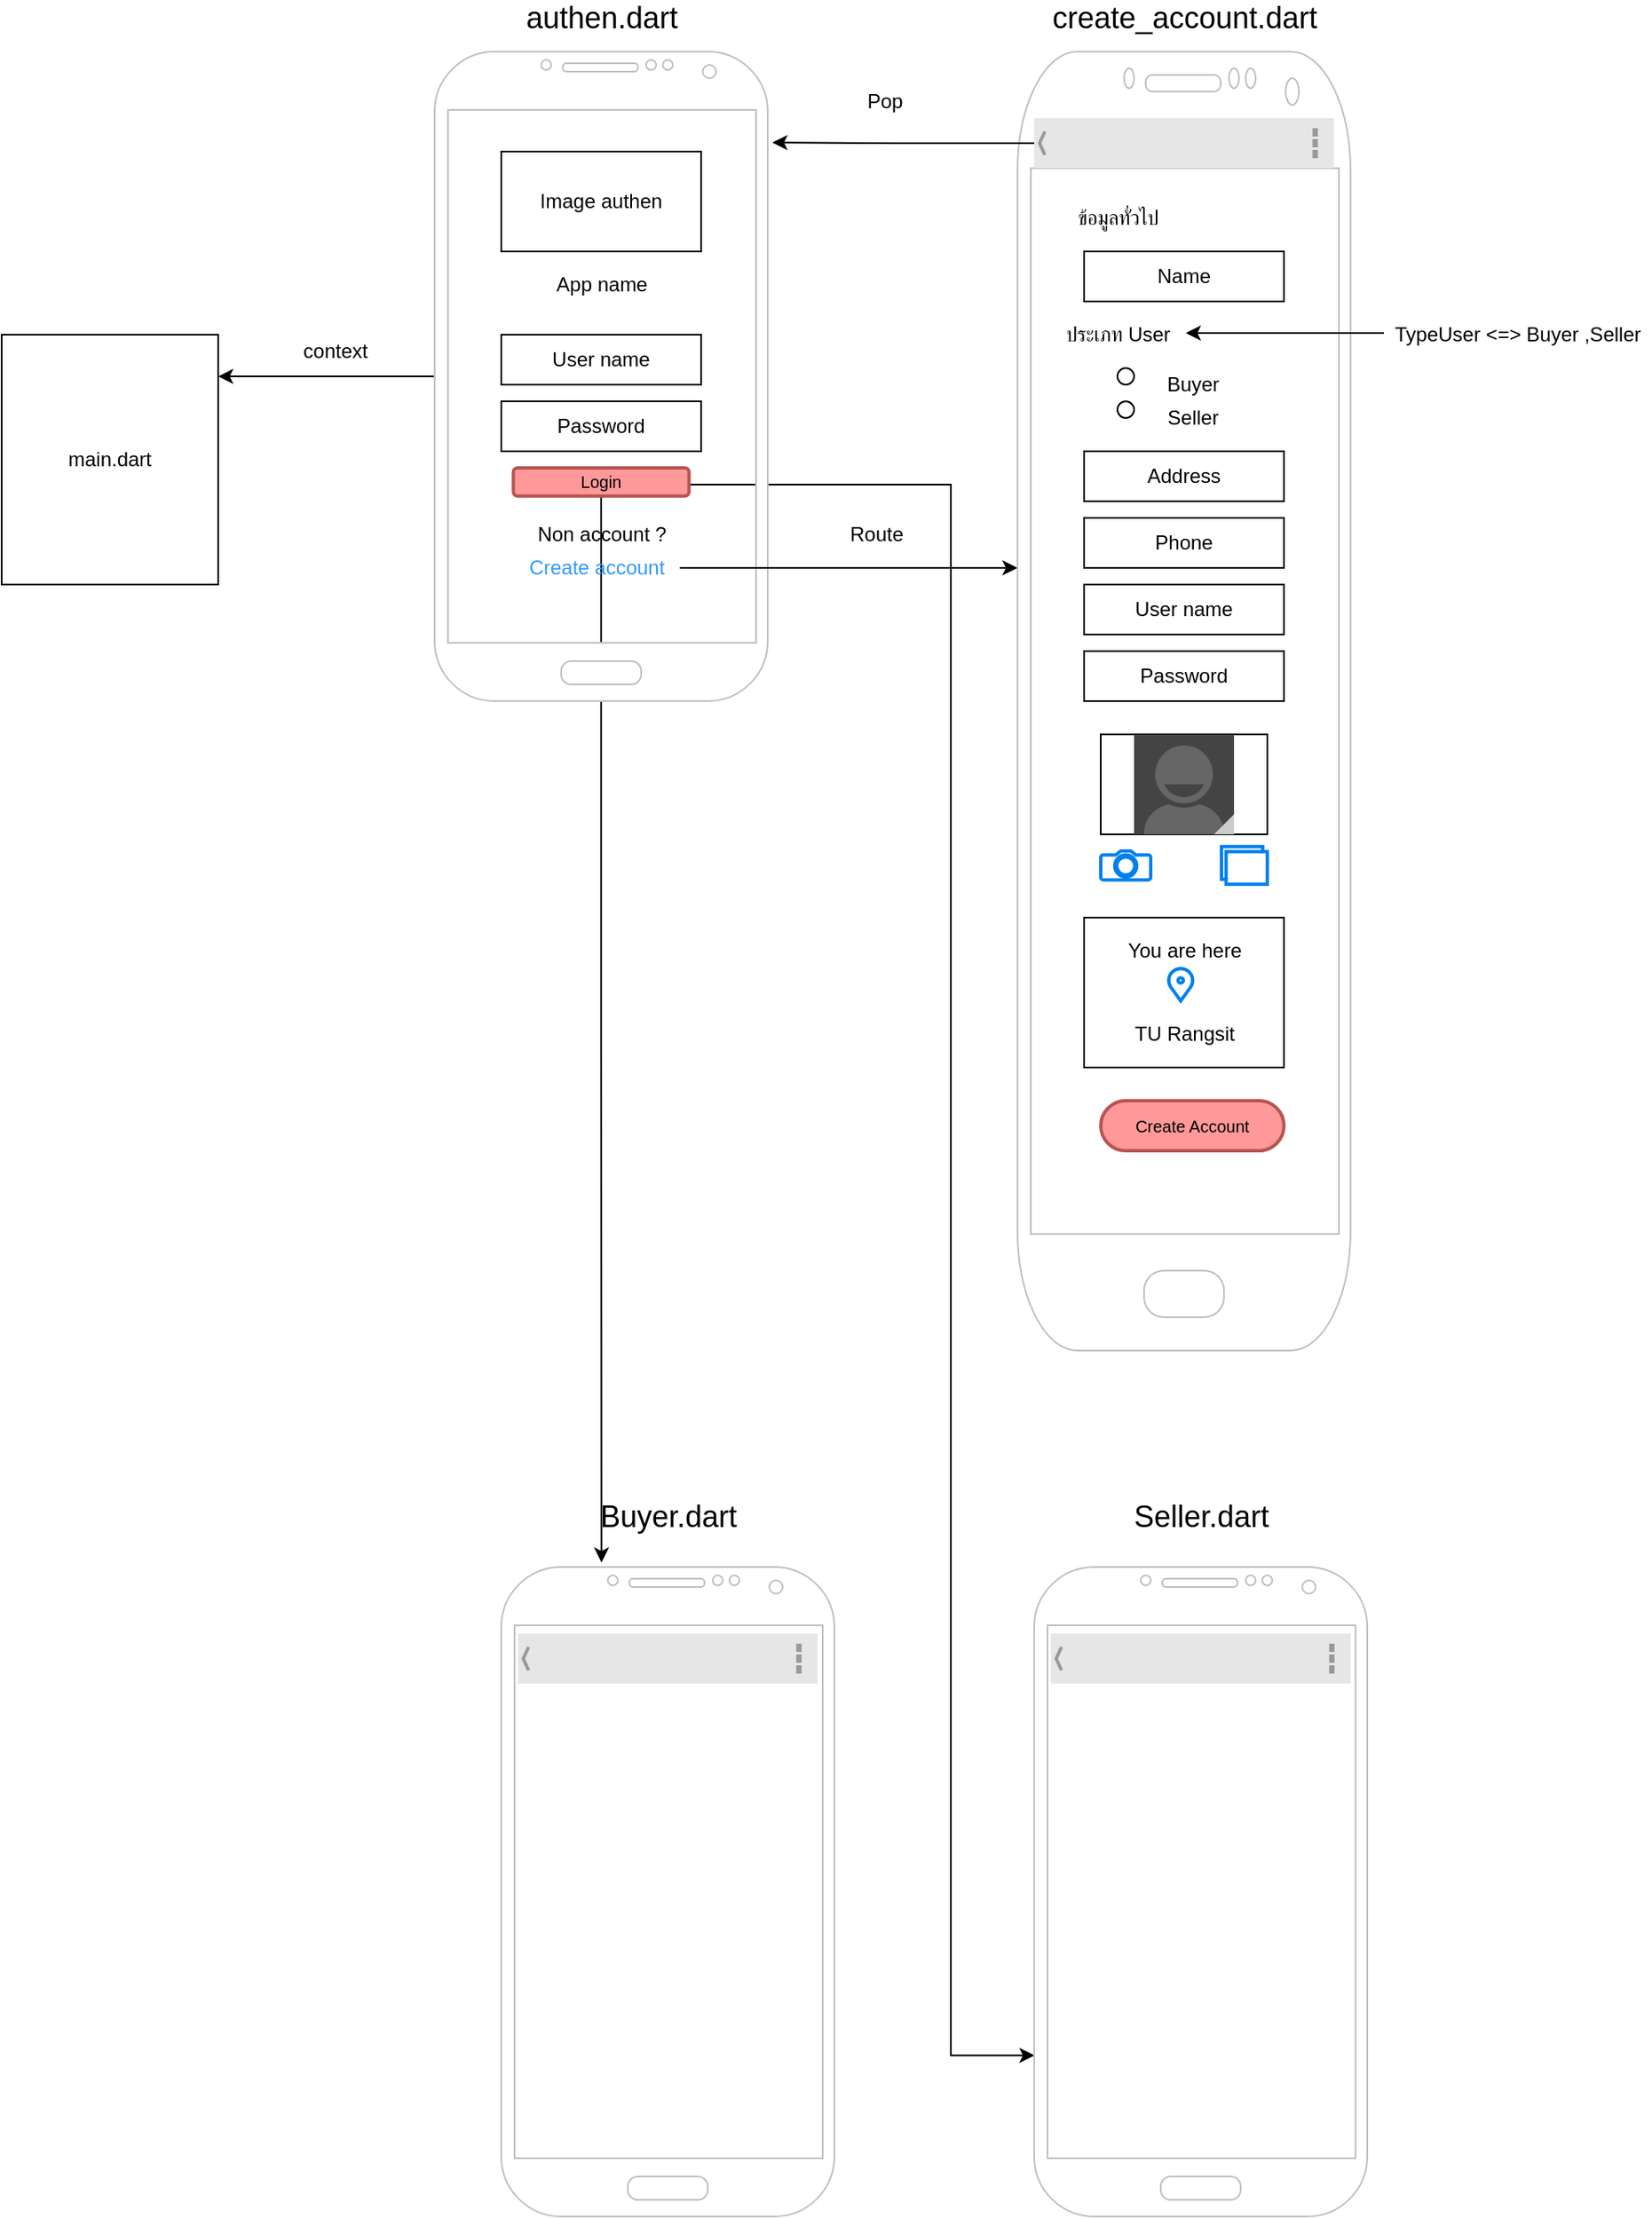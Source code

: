 <mxfile version="15.0.6" type="device"><diagram id="26nUx0y7mRMt_ns1eNpt" name="Page-1"><mxGraphModel dx="1054" dy="686" grid="1" gridSize="10" guides="0" tooltips="1" connect="1" arrows="1" fold="1" page="1" pageScale="1" pageWidth="4681" pageHeight="3300" math="0" shadow="0"><root><mxCell id="0"/><mxCell id="1" parent="0"/><mxCell id="sx2doZqShM9R0IfDt5Ej-10" style="edgeStyle=orthogonalEdgeStyle;rounded=0;orthogonalLoop=1;jettySize=auto;html=1;entryX=0.301;entryY=-0.007;entryDx=0;entryDy=0;entryPerimeter=0;exitX=0.5;exitY=1;exitDx=0;exitDy=0;" parent="1" source="1dJgHvSNQoC90cyxaBVK-8" target="sx2doZqShM9R0IfDt5Ej-3" edge="1"><mxGeometry relative="1" as="geometry"/></mxCell><mxCell id="sx2doZqShM9R0IfDt5Ej-11" style="edgeStyle=orthogonalEdgeStyle;rounded=0;orthogonalLoop=1;jettySize=auto;html=1;entryX=0.001;entryY=0.752;entryDx=0;entryDy=0;entryPerimeter=0;exitX=1;exitY=0.25;exitDx=0;exitDy=0;" parent="1" source="1dJgHvSNQoC90cyxaBVK-8" target="sx2doZqShM9R0IfDt5Ej-7" edge="1"><mxGeometry relative="1" as="geometry"><mxPoint x="580" y="1230" as="targetPoint"/><Array as="points"><mxPoint x="443" y="340"/><mxPoint x="600" y="340"/><mxPoint x="600" y="1283"/></Array></mxGeometry></mxCell><mxCell id="sx2doZqShM9R0IfDt5Ej-13" style="edgeStyle=orthogonalEdgeStyle;rounded=0;orthogonalLoop=1;jettySize=auto;html=1;entryX=1;entryY=0.167;entryDx=0;entryDy=0;entryPerimeter=0;" parent="1" source="1dJgHvSNQoC90cyxaBVK-1" target="sx2doZqShM9R0IfDt5Ej-12" edge="1"><mxGeometry relative="1" as="geometry"/></mxCell><mxCell id="1dJgHvSNQoC90cyxaBVK-1" value="" style="verticalLabelPosition=bottom;verticalAlign=top;html=1;shadow=0;dashed=0;strokeWidth=1;shape=mxgraph.android.phone2;strokeColor=#c0c0c0;" parent="1" vertex="1"><mxGeometry x="290" y="80" width="200" height="390" as="geometry"/></mxCell><mxCell id="1dJgHvSNQoC90cyxaBVK-2" value="&lt;font style=&quot;font-size: 18px&quot;&gt;authen.dart&lt;/font&gt;" style="text;html=1;align=center;verticalAlign=middle;resizable=0;points=[];autosize=1;strokeColor=none;" parent="1" vertex="1"><mxGeometry x="335" y="50" width="110" height="20" as="geometry"/></mxCell><mxCell id="1dJgHvSNQoC90cyxaBVK-3" value="Image authen" style="whiteSpace=wrap;html=1;" parent="1" vertex="1"><mxGeometry x="330" y="140" width="120" height="60" as="geometry"/></mxCell><mxCell id="1dJgHvSNQoC90cyxaBVK-5" value="App name" style="text;html=1;align=center;verticalAlign=middle;resizable=0;points=[];autosize=1;strokeColor=none;" parent="1" vertex="1"><mxGeometry x="355" y="210" width="70" height="20" as="geometry"/></mxCell><mxCell id="1dJgHvSNQoC90cyxaBVK-6" value="User name" style="whiteSpace=wrap;html=1;" parent="1" vertex="1"><mxGeometry x="330" y="250" width="120" height="30" as="geometry"/></mxCell><mxCell id="1dJgHvSNQoC90cyxaBVK-7" value="Password" style="whiteSpace=wrap;html=1;" parent="1" vertex="1"><mxGeometry x="330" y="290" width="120" height="30" as="geometry"/></mxCell><mxCell id="1dJgHvSNQoC90cyxaBVK-8" value="Login" style="rounded=1;html=1;shadow=0;dashed=0;whiteSpace=wrap;fontSize=10;align=center;strokeColor=#b85450;strokeWidth=2;fillColor=#FF9999;" parent="1" vertex="1"><mxGeometry x="337.25" y="330" width="105.5" height="16.88" as="geometry"/></mxCell><mxCell id="1dJgHvSNQoC90cyxaBVK-9" value="Non account ?" style="text;html=1;align=center;verticalAlign=middle;resizable=0;points=[];autosize=1;strokeColor=none;" parent="1" vertex="1"><mxGeometry x="345" y="360" width="90" height="20" as="geometry"/></mxCell><mxCell id="1dJgHvSNQoC90cyxaBVK-32" style="edgeStyle=orthogonalEdgeStyle;rounded=0;orthogonalLoop=1;jettySize=auto;html=1;" parent="1" source="1dJgHvSNQoC90cyxaBVK-10" edge="1"><mxGeometry relative="1" as="geometry"><mxPoint x="640" y="390" as="targetPoint"/><Array as="points"><mxPoint x="640" y="390"/></Array></mxGeometry></mxCell><mxCell id="1dJgHvSNQoC90cyxaBVK-10" value="&lt;font color=&quot;#3399ff&quot;&gt;Create account&lt;/font&gt;" style="text;html=1;align=center;verticalAlign=middle;resizable=0;points=[];autosize=1;strokeColor=none;" parent="1" vertex="1"><mxGeometry x="337.25" y="380" width="100" height="20" as="geometry"/></mxCell><mxCell id="1dJgHvSNQoC90cyxaBVK-12" value="Route" style="text;html=1;align=center;verticalAlign=middle;resizable=0;points=[];autosize=1;strokeColor=none;" parent="1" vertex="1"><mxGeometry x="530" y="360" width="50" height="20" as="geometry"/></mxCell><mxCell id="1dJgHvSNQoC90cyxaBVK-13" value="" style="verticalLabelPosition=bottom;verticalAlign=top;html=1;shadow=0;dashed=0;strokeWidth=1;shape=mxgraph.android.phone2;strokeColor=#c0c0c0;" parent="1" vertex="1"><mxGeometry x="640" y="80" width="200" height="780" as="geometry"/></mxCell><mxCell id="1dJgHvSNQoC90cyxaBVK-15" style="edgeStyle=orthogonalEdgeStyle;rounded=0;orthogonalLoop=1;jettySize=auto;html=1;entryX=1.014;entryY=0.14;entryDx=0;entryDy=0;entryPerimeter=0;" parent="1" source="1dJgHvSNQoC90cyxaBVK-14" target="1dJgHvSNQoC90cyxaBVK-1" edge="1"><mxGeometry relative="1" as="geometry"/></mxCell><mxCell id="1dJgHvSNQoC90cyxaBVK-14" value="" style="strokeWidth=1;html=1;shadow=0;dashed=0;shape=mxgraph.android.action_bar_landscape;fillColor=#E6E6E6;strokeColor=#c0c0c0;strokeWidth=2;" parent="1" vertex="1"><mxGeometry x="650" y="120" width="180" height="30" as="geometry"/></mxCell><mxCell id="1dJgHvSNQoC90cyxaBVK-17" value="Pop" style="text;html=1;align=center;verticalAlign=middle;resizable=0;points=[];autosize=1;strokeColor=none;" parent="1" vertex="1"><mxGeometry x="540" y="100" width="40" height="20" as="geometry"/></mxCell><mxCell id="1dJgHvSNQoC90cyxaBVK-18" value="" style="whiteSpace=wrap;html=1;" parent="1" vertex="1"><mxGeometry x="690" y="490" width="100" height="60" as="geometry"/></mxCell><mxCell id="1dJgHvSNQoC90cyxaBVK-20" value="" style="html=1;verticalLabelPosition=bottom;align=center;labelBackgroundColor=#ffffff;verticalAlign=top;strokeWidth=2;strokeColor=#0080F0;shadow=0;dashed=0;shape=mxgraph.ios7.icons.user;fillColor=#FFFFFF;" parent="1" vertex="1"><mxGeometry x="717.5" y="497.5" width="45" height="45" as="geometry"/></mxCell><mxCell id="1dJgHvSNQoC90cyxaBVK-22" value="" style="html=1;verticalLabelPosition=bottom;align=center;labelBackgroundColor=#ffffff;verticalAlign=top;strokeWidth=2;strokeColor=#0080F0;shadow=0;dashed=0;shape=mxgraph.ios7.icons.camera;fillColor=#FFFFFF;" parent="1" vertex="1"><mxGeometry x="690" y="560" width="30" height="17.4" as="geometry"/></mxCell><mxCell id="1dJgHvSNQoC90cyxaBVK-23" value="" style="html=1;verticalLabelPosition=bottom;align=center;labelBackgroundColor=#ffffff;verticalAlign=top;strokeWidth=2;strokeColor=#0080F0;shadow=0;dashed=0;shape=mxgraph.ios7.icons.folders_2;fillColor=#FFFFFF;" parent="1" vertex="1"><mxGeometry x="762.5" y="557.4" width="27.5" height="22.6" as="geometry"/></mxCell><mxCell id="1dJgHvSNQoC90cyxaBVK-26" value="&lt;font style=&quot;font-size: 18px&quot;&gt;create_account.dart&lt;/font&gt;" style="text;html=1;align=center;verticalAlign=middle;resizable=0;points=[];autosize=1;strokeColor=none;" parent="1" vertex="1"><mxGeometry x="655" y="50" width="170" height="20" as="geometry"/></mxCell><mxCell id="1dJgHvSNQoC90cyxaBVK-27" value="Name" style="whiteSpace=wrap;html=1;" parent="1" vertex="1"><mxGeometry x="680" y="200" width="120" height="30" as="geometry"/></mxCell><mxCell id="1dJgHvSNQoC90cyxaBVK-28" value="User name" style="whiteSpace=wrap;html=1;" parent="1" vertex="1"><mxGeometry x="680" y="400" width="120" height="30" as="geometry"/></mxCell><mxCell id="1dJgHvSNQoC90cyxaBVK-29" value="Password" style="whiteSpace=wrap;html=1;" parent="1" vertex="1"><mxGeometry x="680" y="440" width="120" height="30" as="geometry"/></mxCell><mxCell id="1dJgHvSNQoC90cyxaBVK-33" value="" style="whiteSpace=wrap;html=1;" parent="1" vertex="1"><mxGeometry x="680" y="600" width="120" height="90" as="geometry"/></mxCell><mxCell id="1dJgHvSNQoC90cyxaBVK-34" value="" style="html=1;verticalLabelPosition=bottom;align=center;labelBackgroundColor=#ffffff;verticalAlign=top;strokeWidth=2;strokeColor=#0080F0;shadow=0;dashed=0;shape=mxgraph.ios7.icons.location;fillColor=#FFFFFF;" parent="1" vertex="1"><mxGeometry x="730" y="630" width="16" height="20" as="geometry"/></mxCell><mxCell id="1dJgHvSNQoC90cyxaBVK-35" value="You are here" style="text;html=1;align=center;verticalAlign=middle;resizable=0;points=[];autosize=1;strokeColor=none;" parent="1" vertex="1"><mxGeometry x="700" y="610" width="80" height="20" as="geometry"/></mxCell><mxCell id="pUANR-uJmT7myDHNlWh9-1" value="TU Rangsit" style="text;html=1;align=center;verticalAlign=middle;resizable=0;points=[];autosize=1;strokeColor=none;" parent="1" vertex="1"><mxGeometry x="700" y="660" width="80" height="20" as="geometry"/></mxCell><mxCell id="pUANR-uJmT7myDHNlWh9-2" value="ประเภท User" style="text;html=1;align=center;verticalAlign=middle;resizable=0;points=[];autosize=1;strokeColor=none;" parent="1" vertex="1"><mxGeometry x="660" y="240" width="80" height="20" as="geometry"/></mxCell><mxCell id="pUANR-uJmT7myDHNlWh9-13" value="ข้อมูลทั่วไป" style="text;html=1;align=center;verticalAlign=middle;resizable=0;points=[];autosize=1;strokeColor=none;" parent="1" vertex="1"><mxGeometry x="665" y="170" width="70" height="20" as="geometry"/></mxCell><mxCell id="pUANR-uJmT7myDHNlWh9-14" value="" style="ellipse;whiteSpace=wrap;html=1;aspect=fixed;" parent="1" vertex="1"><mxGeometry x="700" y="270" width="10" height="10" as="geometry"/></mxCell><mxCell id="pUANR-uJmT7myDHNlWh9-16" value="" style="ellipse;whiteSpace=wrap;html=1;aspect=fixed;" parent="1" vertex="1"><mxGeometry x="700" y="290" width="10" height="10" as="geometry"/></mxCell><mxCell id="pUANR-uJmT7myDHNlWh9-23" value="Buyer" style="text;html=1;align=center;verticalAlign=middle;resizable=0;points=[];autosize=1;strokeColor=none;" parent="1" vertex="1"><mxGeometry x="720" y="270" width="50" height="20" as="geometry"/></mxCell><mxCell id="pUANR-uJmT7myDHNlWh9-24" value="Seller" style="text;html=1;align=center;verticalAlign=middle;resizable=0;points=[];autosize=1;strokeColor=none;" parent="1" vertex="1"><mxGeometry x="720" y="290" width="50" height="20" as="geometry"/></mxCell><mxCell id="pUANR-uJmT7myDHNlWh9-27" value="Address" style="whiteSpace=wrap;html=1;" parent="1" vertex="1"><mxGeometry x="680" y="320" width="120" height="30" as="geometry"/></mxCell><mxCell id="pUANR-uJmT7myDHNlWh9-28" value="Phone" style="whiteSpace=wrap;html=1;" parent="1" vertex="1"><mxGeometry x="680" y="360" width="120" height="30" as="geometry"/></mxCell><mxCell id="pUANR-uJmT7myDHNlWh9-29" value="Create Account" style="rounded=1;html=1;shadow=0;dashed=0;whiteSpace=wrap;fontSize=10;align=center;strokeColor=#b85450;strokeWidth=2;fillColor=#FF9999;arcSize=50;" parent="1" vertex="1"><mxGeometry x="690" y="710" width="110" height="30" as="geometry"/></mxCell><mxCell id="sx2doZqShM9R0IfDt5Ej-1" value="" style="verticalLabelPosition=bottom;verticalAlign=top;html=1;shadow=0;dashed=0;strokeWidth=1;shape=mxgraph.android.contact_badge_normal;" parent="1" vertex="1"><mxGeometry x="710" y="490" width="60" height="60" as="geometry"/></mxCell><mxCell id="sx2doZqShM9R0IfDt5Ej-3" value="" style="verticalLabelPosition=bottom;verticalAlign=top;html=1;shadow=0;dashed=0;strokeWidth=1;shape=mxgraph.android.phone2;strokeColor=#c0c0c0;" parent="1" vertex="1"><mxGeometry x="330" y="990" width="200" height="390" as="geometry"/></mxCell><mxCell id="sx2doZqShM9R0IfDt5Ej-5" value="&lt;font style=&quot;font-size: 18px&quot;&gt;Buyer.dart&lt;/font&gt;" style="text;html=1;align=center;verticalAlign=middle;resizable=0;points=[];autosize=1;strokeColor=none;" parent="1" vertex="1"><mxGeometry x="380" y="950" width="100" height="20" as="geometry"/></mxCell><mxCell id="sx2doZqShM9R0IfDt5Ej-6" value="" style="strokeWidth=1;html=1;shadow=0;dashed=0;shape=mxgraph.android.action_bar_landscape;fillColor=#E6E6E6;strokeColor=#c0c0c0;strokeWidth=2;" parent="1" vertex="1"><mxGeometry x="340" y="1030" width="180" height="30" as="geometry"/></mxCell><mxCell id="sx2doZqShM9R0IfDt5Ej-7" value="" style="verticalLabelPosition=bottom;verticalAlign=top;html=1;shadow=0;dashed=0;strokeWidth=1;shape=mxgraph.android.phone2;strokeColor=#c0c0c0;" parent="1" vertex="1"><mxGeometry x="650" y="990" width="200" height="390" as="geometry"/></mxCell><mxCell id="sx2doZqShM9R0IfDt5Ej-8" value="&lt;font style=&quot;font-size: 18px&quot;&gt;Seller.dart&lt;/font&gt;" style="text;html=1;align=center;verticalAlign=middle;resizable=0;points=[];autosize=1;strokeColor=none;" parent="1" vertex="1"><mxGeometry x="700" y="950" width="100" height="20" as="geometry"/></mxCell><mxCell id="sx2doZqShM9R0IfDt5Ej-9" value="" style="strokeWidth=1;html=1;shadow=0;dashed=0;shape=mxgraph.android.action_bar_landscape;fillColor=#E6E6E6;strokeColor=#c0c0c0;strokeWidth=2;" parent="1" vertex="1"><mxGeometry x="660" y="1030" width="180" height="30" as="geometry"/></mxCell><mxCell id="sx2doZqShM9R0IfDt5Ej-12" value="main.dart" style="whiteSpace=wrap;html=1;" parent="1" vertex="1"><mxGeometry x="30" y="250" width="130" height="150" as="geometry"/></mxCell><mxCell id="sx2doZqShM9R0IfDt5Ej-14" value="context" style="text;html=1;align=center;verticalAlign=middle;resizable=0;points=[];autosize=1;strokeColor=none;" parent="1" vertex="1"><mxGeometry x="205" y="250" width="50" height="20" as="geometry"/></mxCell><mxCell id="dlDtpXEqqksPlK_vMgku-2" style="edgeStyle=orthogonalEdgeStyle;rounded=0;orthogonalLoop=1;jettySize=auto;html=1;entryX=1.013;entryY=0.45;entryDx=0;entryDy=0;entryPerimeter=0;" edge="1" parent="1" source="dlDtpXEqqksPlK_vMgku-1" target="pUANR-uJmT7myDHNlWh9-2"><mxGeometry relative="1" as="geometry"><Array as="points"><mxPoint x="830" y="249"/><mxPoint x="830" y="249"/></Array></mxGeometry></mxCell><mxCell id="dlDtpXEqqksPlK_vMgku-1" value="TypeUser &amp;lt;=&amp;gt; Buyer ,Seller" style="text;html=1;align=center;verticalAlign=middle;resizable=0;points=[];autosize=1;strokeColor=none;fillColor=none;" vertex="1" parent="1"><mxGeometry x="860" y="240" width="160" height="20" as="geometry"/></mxCell></root></mxGraphModel></diagram></mxfile>